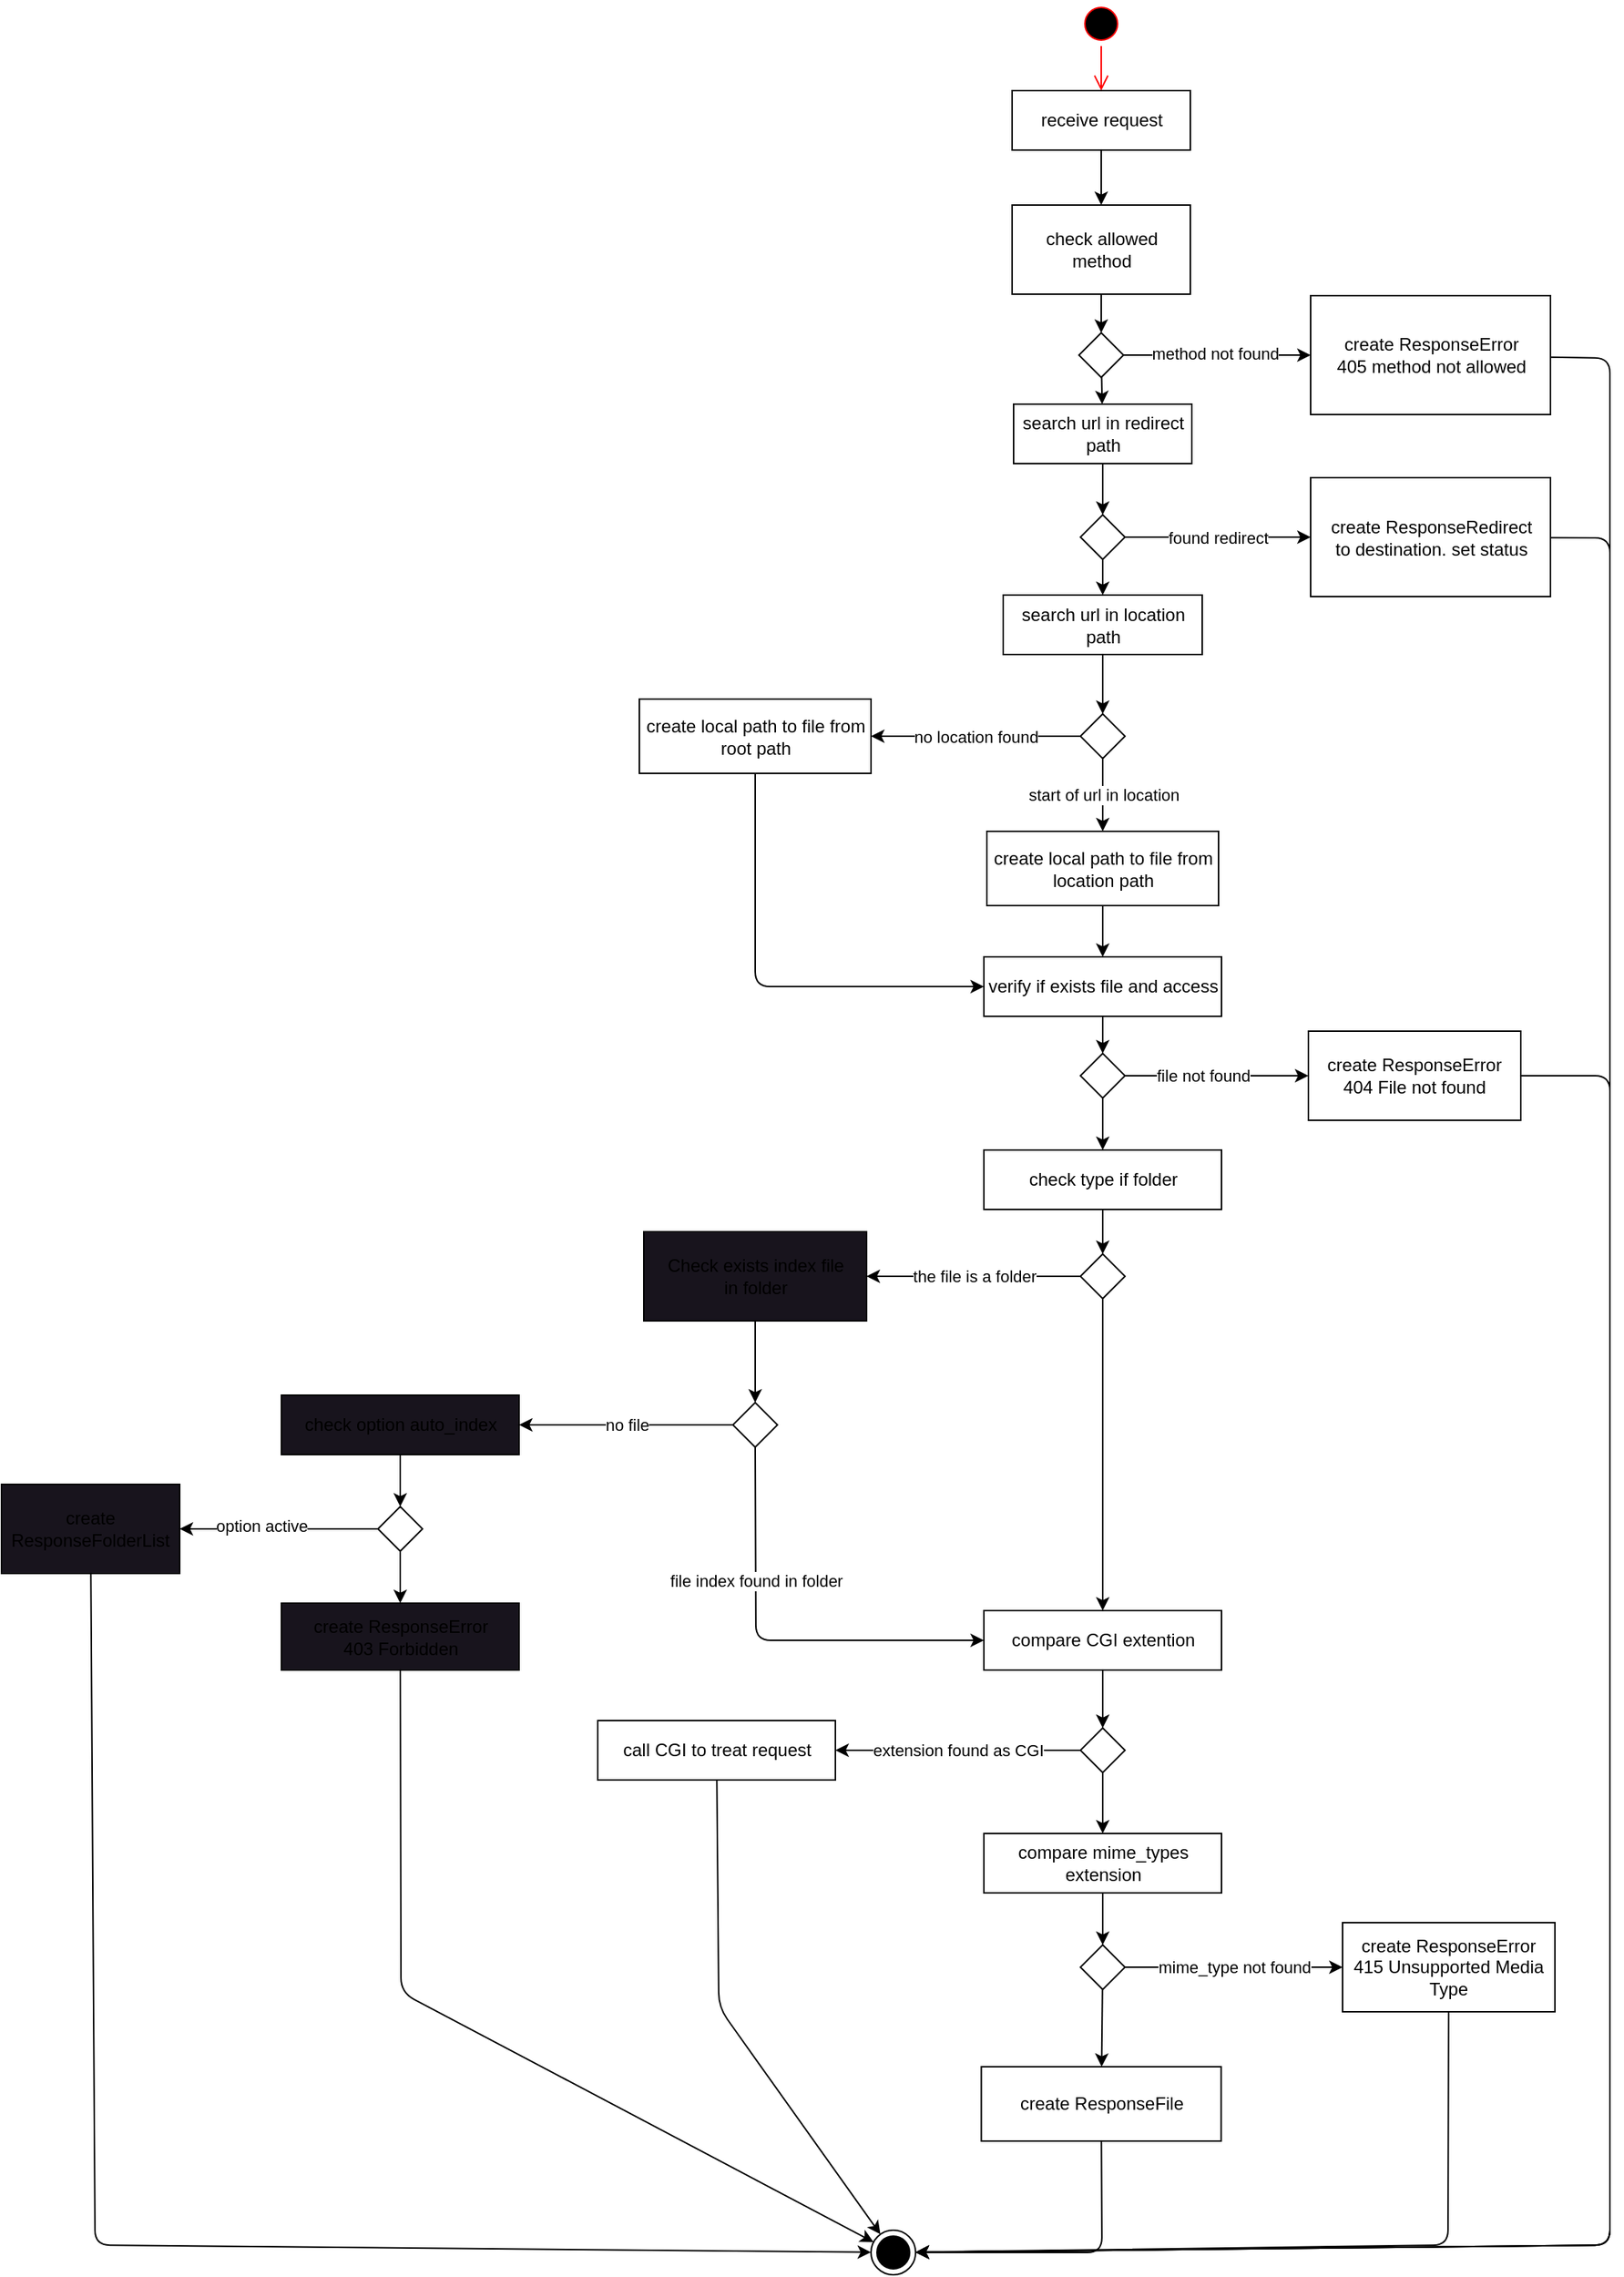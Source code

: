 <mxfile>
    <diagram id="RsohUjub6pIVCRzY0Ggi" name="Page-1">
        <mxGraphModel dx="1922" dy="719" grid="1" gridSize="10" guides="1" tooltips="1" connect="1" arrows="1" fold="1" page="1" pageScale="1" pageWidth="827" pageHeight="1169" math="0" shadow="0">
            <root>
                <mxCell id="0"/>
                <mxCell id="1" parent="0"/>
                <mxCell id="2" value="" style="ellipse;html=1;shape=startState;fillColor=#000000;strokeColor=#ff0000;" parent="1" vertex="1">
                    <mxGeometry x="312.5" y="30" width="30" height="30" as="geometry"/>
                </mxCell>
                <mxCell id="3" value="" style="edgeStyle=orthogonalEdgeStyle;html=1;verticalAlign=bottom;endArrow=open;endSize=8;strokeColor=#ff0000;" parent="1" source="2" edge="1" target="4">
                    <mxGeometry relative="1" as="geometry">
                        <mxPoint x="327.5" y="110" as="targetPoint"/>
                    </mxGeometry>
                </mxCell>
                <mxCell id="7" value="" style="edgeStyle=none;html=1;entryX=0.5;entryY=0;entryDx=0;entryDy=0;" edge="1" parent="1" source="4" target="25">
                    <mxGeometry relative="1" as="geometry">
                        <mxPoint x="328.5" y="177" as="targetPoint"/>
                    </mxGeometry>
                </mxCell>
                <mxCell id="4" value="receive request" style="rounded=0;whiteSpace=wrap;html=1;" vertex="1" parent="1">
                    <mxGeometry x="267.5" y="90" width="120" height="40" as="geometry"/>
                </mxCell>
                <mxCell id="9" value="found redirect" style="edgeStyle=none;html=1;" edge="1" parent="1" source="6" target="8">
                    <mxGeometry relative="1" as="geometry"/>
                </mxCell>
                <mxCell id="11" value="start of url in location" style="edgeStyle=none;html=1;" edge="1" parent="1" source="14" target="10">
                    <mxGeometry relative="1" as="geometry">
                        <mxPoint x="247.5" y="614.5" as="sourcePoint"/>
                    </mxGeometry>
                </mxCell>
                <mxCell id="13" value="" style="edgeStyle=none;html=1;" edge="1" parent="1" source="6" target="12">
                    <mxGeometry relative="1" as="geometry"/>
                </mxCell>
                <mxCell id="6" value="" style="rhombus;" vertex="1" parent="1">
                    <mxGeometry x="313.5" y="375.5" width="30" height="30" as="geometry"/>
                </mxCell>
                <mxCell id="87" value="" style="edgeStyle=none;html=1;" edge="1" parent="1" source="8" target="70">
                    <mxGeometry relative="1" as="geometry">
                        <mxPoint x="549.25" y="520.5" as="targetPoint"/>
                        <Array as="points">
                            <mxPoint x="670" y="391"/>
                            <mxPoint x="670" y="1540"/>
                        </Array>
                    </mxGeometry>
                </mxCell>
                <mxCell id="8" value="create ResponseRedirect&lt;br&gt;to destination. set status" style="rounded=0;whiteSpace=wrap;html=1;" vertex="1" parent="1">
                    <mxGeometry x="468.5" y="350.5" width="161.5" height="80" as="geometry"/>
                </mxCell>
                <mxCell id="43" value="" style="edgeStyle=none;html=1;" edge="1" parent="1" source="10" target="42">
                    <mxGeometry relative="1" as="geometry"/>
                </mxCell>
                <mxCell id="10" value="create local path to file from location path" style="rounded=0;whiteSpace=wrap;html=1;" vertex="1" parent="1">
                    <mxGeometry x="250.5" y="588.5" width="156" height="50" as="geometry"/>
                </mxCell>
                <mxCell id="15" value="" style="edgeStyle=none;html=1;" edge="1" parent="1" source="12" target="14">
                    <mxGeometry relative="1" as="geometry"/>
                </mxCell>
                <mxCell id="12" value="search url in location path" style="rounded=0;whiteSpace=wrap;html=1;" vertex="1" parent="1">
                    <mxGeometry x="261.5" y="429.5" width="134" height="40" as="geometry"/>
                </mxCell>
                <mxCell id="18" value="no location found" style="edgeStyle=none;html=1;" edge="1" parent="1" source="14" target="17">
                    <mxGeometry relative="1" as="geometry"/>
                </mxCell>
                <mxCell id="14" value="" style="rhombus;" vertex="1" parent="1">
                    <mxGeometry x="313.5" y="509.5" width="30" height="30" as="geometry"/>
                </mxCell>
                <mxCell id="17" value="create local path to file from root path" style="rounded=0;whiteSpace=wrap;html=1;" vertex="1" parent="1">
                    <mxGeometry x="16.5" y="499.5" width="156" height="50" as="geometry"/>
                </mxCell>
                <mxCell id="36" value="" style="edgeStyle=none;html=1;" edge="1" parent="1" source="19" target="32">
                    <mxGeometry relative="1" as="geometry"/>
                </mxCell>
                <mxCell id="19" value="compare CGI extention" style="rounded=0;whiteSpace=wrap;html=1;" vertex="1" parent="1">
                    <mxGeometry x="248.5" y="1113" width="160" height="40" as="geometry"/>
                </mxCell>
                <mxCell id="21" value="" style="edgeStyle=none;html=1;exitX=0.5;exitY=1;exitDx=0;exitDy=0;entryX=0;entryY=0.5;entryDx=0;entryDy=0;" edge="1" parent="1" source="17" target="42">
                    <mxGeometry relative="1" as="geometry">
                        <mxPoint x="338.955" y="669.5" as="sourcePoint"/>
                        <mxPoint x="228.5" y="717" as="targetPoint"/>
                        <Array as="points">
                            <mxPoint x="94.5" y="693"/>
                        </Array>
                    </mxGeometry>
                </mxCell>
                <mxCell id="23" value="" style="edgeStyle=none;html=1;entryX=0.5;entryY=0;entryDx=0;entryDy=0;" edge="1" parent="1" source="22" target="6">
                    <mxGeometry relative="1" as="geometry"/>
                </mxCell>
                <mxCell id="22" value="search url in redirect path" style="rounded=0;whiteSpace=wrap;html=1;" vertex="1" parent="1">
                    <mxGeometry x="268.5" y="301" width="120" height="40" as="geometry"/>
                </mxCell>
                <mxCell id="75" value="" style="edgeStyle=none;html=1;" edge="1" parent="1" source="24" target="70">
                    <mxGeometry relative="1" as="geometry">
                        <mxPoint x="68.5" y="1297" as="targetPoint"/>
                        <Array as="points">
                            <mxPoint x="70" y="1380"/>
                        </Array>
                    </mxGeometry>
                </mxCell>
                <mxCell id="24" value="call CGI to treat request" style="rounded=0;whiteSpace=wrap;html=1;" vertex="1" parent="1">
                    <mxGeometry x="-11.5" y="1187" width="160" height="40" as="geometry"/>
                </mxCell>
                <mxCell id="27" value="" style="edgeStyle=none;html=1;exitX=1;exitY=0.5;exitDx=0;exitDy=0;" edge="1" parent="1" source="28" target="26">
                    <mxGeometry relative="1" as="geometry">
                        <mxPoint x="378.5" y="253" as="sourcePoint"/>
                    </mxGeometry>
                </mxCell>
                <mxCell id="31" value="method not found" style="edgeLabel;html=1;align=center;verticalAlign=middle;resizable=0;points=[];" vertex="1" connectable="0" parent="27">
                    <mxGeometry x="-0.434" y="-3" relative="1" as="geometry">
                        <mxPoint x="26" y="-4" as="offset"/>
                    </mxGeometry>
                </mxCell>
                <mxCell id="29" value="" style="edgeStyle=none;html=1;" edge="1" parent="1" source="25" target="28">
                    <mxGeometry relative="1" as="geometry"/>
                </mxCell>
                <mxCell id="25" value="check allowed method" style="rounded=0;whiteSpace=wrap;html=1;" vertex="1" parent="1">
                    <mxGeometry x="267.5" y="167" width="120" height="60" as="geometry"/>
                </mxCell>
                <mxCell id="89" value="" style="edgeStyle=none;html=1;" edge="1" parent="1" source="26" target="70">
                    <mxGeometry relative="1" as="geometry">
                        <mxPoint x="730.75" y="268" as="targetPoint"/>
                        <Array as="points">
                            <mxPoint x="670" y="270"/>
                            <mxPoint x="670" y="1540"/>
                        </Array>
                    </mxGeometry>
                </mxCell>
                <mxCell id="26" value="create ResponseError&lt;br&gt;405 method not allowed" style="rounded=0;whiteSpace=wrap;html=1;" vertex="1" parent="1">
                    <mxGeometry x="468.5" y="228" width="161.5" height="80" as="geometry"/>
                </mxCell>
                <mxCell id="30" value="" style="edgeStyle=none;html=1;" edge="1" parent="1" source="28" target="22">
                    <mxGeometry relative="1" as="geometry"/>
                </mxCell>
                <mxCell id="28" value="" style="rhombus;" vertex="1" parent="1">
                    <mxGeometry x="312.5" y="253" width="30" height="30" as="geometry"/>
                </mxCell>
                <mxCell id="38" value="" style="edgeStyle=none;html=1;" edge="1" parent="1" source="32" target="37">
                    <mxGeometry relative="1" as="geometry"/>
                </mxCell>
                <mxCell id="32" value="" style="rhombus;" vertex="1" parent="1">
                    <mxGeometry x="313.5" y="1192" width="30" height="30" as="geometry"/>
                </mxCell>
                <mxCell id="33" value="extension found as CGI" style="edgeStyle=none;html=1;entryX=1;entryY=0.5;entryDx=0;entryDy=0;exitX=0;exitY=0.5;exitDx=0;exitDy=0;" edge="1" parent="1" source="32" target="24">
                    <mxGeometry relative="1" as="geometry">
                        <mxPoint x="322.5" y="959.5" as="sourcePoint"/>
                        <mxPoint x="181.5" y="959.5" as="targetPoint"/>
                    </mxGeometry>
                </mxCell>
                <mxCell id="71" value="" style="edgeStyle=none;html=1;" edge="1" parent="1" source="37" target="40">
                    <mxGeometry relative="1" as="geometry"/>
                </mxCell>
                <mxCell id="37" value="compare mime_types extension" style="rounded=0;whiteSpace=wrap;html=1;" vertex="1" parent="1">
                    <mxGeometry x="248.5" y="1263" width="160" height="40" as="geometry"/>
                </mxCell>
                <mxCell id="85" value="" style="edgeStyle=none;html=1;" edge="1" parent="1" source="39" target="70">
                    <mxGeometry relative="1" as="geometry">
                        <mxPoint x="561.5" y="1463" as="targetPoint"/>
                        <Array as="points">
                            <mxPoint x="561" y="1540"/>
                        </Array>
                    </mxGeometry>
                </mxCell>
                <mxCell id="39" value="create ResponseError&lt;br&gt;415 Unsupported Media Type" style="rounded=0;whiteSpace=wrap;html=1;" vertex="1" parent="1">
                    <mxGeometry x="490" y="1323" width="143" height="60" as="geometry"/>
                </mxCell>
                <mxCell id="41" value="mime_type not found" style="edgeStyle=none;html=1;" edge="1" parent="1" source="40" target="39">
                    <mxGeometry relative="1" as="geometry"/>
                </mxCell>
                <mxCell id="73" value="" style="edgeStyle=none;html=1;" edge="1" parent="1" source="40" target="72">
                    <mxGeometry relative="1" as="geometry"/>
                </mxCell>
                <mxCell id="40" value="" style="rhombus;" vertex="1" parent="1">
                    <mxGeometry x="313.5" y="1338" width="30" height="30" as="geometry"/>
                </mxCell>
                <mxCell id="46" value="" style="edgeStyle=none;html=1;" edge="1" parent="1" source="42" target="45">
                    <mxGeometry relative="1" as="geometry"/>
                </mxCell>
                <mxCell id="48" value="" style="edgeStyle=none;html=1;exitX=1;exitY=0.5;exitDx=0;exitDy=0;" edge="1" parent="1" source="45" target="47">
                    <mxGeometry relative="1" as="geometry"/>
                </mxCell>
                <mxCell id="49" value="file not found" style="edgeLabel;html=1;align=center;verticalAlign=middle;resizable=0;points=[];" vertex="1" connectable="0" parent="48">
                    <mxGeometry x="-0.428" relative="1" as="geometry">
                        <mxPoint x="17" as="offset"/>
                    </mxGeometry>
                </mxCell>
                <mxCell id="42" value="verify if exists file and access" style="rounded=0;whiteSpace=wrap;html=1;" vertex="1" parent="1">
                    <mxGeometry x="248.5" y="673" width="160" height="40" as="geometry"/>
                </mxCell>
                <mxCell id="51" value="" style="edgeStyle=none;html=1;" edge="1" parent="1" source="45" target="50">
                    <mxGeometry relative="1" as="geometry"/>
                </mxCell>
                <mxCell id="45" value="" style="rhombus;" vertex="1" parent="1">
                    <mxGeometry x="313.5" y="738" width="30" height="30" as="geometry"/>
                </mxCell>
                <mxCell id="83" value="" style="edgeStyle=none;html=1;" edge="1" parent="1" source="47" target="70">
                    <mxGeometry relative="1" as="geometry">
                        <mxPoint x="538.5" y="863" as="targetPoint"/>
                        <Array as="points">
                            <mxPoint x="670" y="753"/>
                            <mxPoint x="670" y="1540"/>
                        </Array>
                    </mxGeometry>
                </mxCell>
                <mxCell id="47" value="create ResponseError&lt;br&gt;404 File not found" style="rounded=0;whiteSpace=wrap;html=1;" vertex="1" parent="1">
                    <mxGeometry x="467" y="723" width="143" height="60" as="geometry"/>
                </mxCell>
                <mxCell id="53" value="" style="edgeStyle=none;html=1;" edge="1" parent="1" source="50" target="52">
                    <mxGeometry relative="1" as="geometry"/>
                </mxCell>
                <mxCell id="50" value="check type if folder" style="rounded=0;whiteSpace=wrap;html=1;" vertex="1" parent="1">
                    <mxGeometry x="248.5" y="803" width="160" height="40" as="geometry"/>
                </mxCell>
                <mxCell id="55" value="the file is a folder" style="edgeStyle=none;html=1;" edge="1" parent="1" source="52" target="54">
                    <mxGeometry relative="1" as="geometry"/>
                </mxCell>
                <mxCell id="57" value="" style="edgeStyle=none;html=1;entryX=0.5;entryY=0;entryDx=0;entryDy=0;" edge="1" parent="1" source="52" target="19">
                    <mxGeometry relative="1" as="geometry"/>
                </mxCell>
                <mxCell id="52" value="" style="rhombus;" vertex="1" parent="1">
                    <mxGeometry x="313.5" y="873" width="30" height="30" as="geometry"/>
                </mxCell>
                <mxCell id="61" value="file index found in folder" style="edgeStyle=none;html=1;exitX=0.5;exitY=1;exitDx=0;exitDy=0;" edge="1" parent="1" source="62" target="19">
                    <mxGeometry x="-0.365" relative="1" as="geometry">
                        <mxPoint x="95" y="1073" as="sourcePoint"/>
                        <mxPoint x="94.5" y="998" as="targetPoint"/>
                        <Array as="points">
                            <mxPoint x="95" y="1133"/>
                        </Array>
                        <mxPoint as="offset"/>
                    </mxGeometry>
                </mxCell>
                <mxCell id="63" value="" style="edgeStyle=none;html=1;" edge="1" parent="1" source="54" target="62">
                    <mxGeometry relative="1" as="geometry"/>
                </mxCell>
                <mxCell id="54" value="Check exists index file&lt;br&gt;in folder" style="whiteSpace=wrap;html=1;fillColor=rgb(24, 20, 29);" vertex="1" parent="1">
                    <mxGeometry x="19.5" y="858" width="150" height="60" as="geometry"/>
                </mxCell>
                <mxCell id="59" value="" style="edgeStyle=none;html=1;" edge="1" parent="1" source="56" target="58">
                    <mxGeometry relative="1" as="geometry"/>
                </mxCell>
                <mxCell id="56" value="check option auto_index" style="whiteSpace=wrap;html=1;fillColor=rgb(24, 20, 29);" vertex="1" parent="1">
                    <mxGeometry x="-224.5" y="968" width="160" height="40" as="geometry"/>
                </mxCell>
                <mxCell id="66" value="" style="edgeStyle=none;html=1;" edge="1" parent="1" source="58" target="65">
                    <mxGeometry relative="1" as="geometry"/>
                </mxCell>
                <mxCell id="67" value="option active" style="edgeLabel;html=1;align=center;verticalAlign=middle;resizable=0;points=[];" vertex="1" connectable="0" parent="66">
                    <mxGeometry x="0.18" y="-2" relative="1" as="geometry">
                        <mxPoint as="offset"/>
                    </mxGeometry>
                </mxCell>
                <mxCell id="69" value="" style="edgeStyle=none;html=1;" edge="1" parent="1" source="58" target="68">
                    <mxGeometry relative="1" as="geometry"/>
                </mxCell>
                <mxCell id="58" value="" style="rhombus;" vertex="1" parent="1">
                    <mxGeometry x="-159.5" y="1043" width="30" height="30" as="geometry"/>
                </mxCell>
                <mxCell id="64" value="no file" style="edgeStyle=none;html=1;" edge="1" parent="1" source="62" target="56">
                    <mxGeometry relative="1" as="geometry"/>
                </mxCell>
                <mxCell id="62" value="" style="rhombus;" vertex="1" parent="1">
                    <mxGeometry x="79.5" y="973" width="30" height="30" as="geometry"/>
                </mxCell>
                <mxCell id="79" value="" style="edgeStyle=none;html=1;" edge="1" parent="1" source="65" target="70">
                    <mxGeometry relative="1" as="geometry">
                        <mxPoint x="-300" y="1168" as="targetPoint"/>
                        <Array as="points">
                            <mxPoint x="-350" y="1540"/>
                        </Array>
                    </mxGeometry>
                </mxCell>
                <mxCell id="65" value="create ResponseFolderList" style="whiteSpace=wrap;html=1;fillColor=rgb(24, 20, 29);" vertex="1" parent="1">
                    <mxGeometry x="-413" y="1028" width="120" height="60" as="geometry"/>
                </mxCell>
                <mxCell id="77" value="" style="edgeStyle=none;html=1;" edge="1" parent="1" source="68" target="70">
                    <mxGeometry relative="1" as="geometry">
                        <mxPoint x="-91.5" y="1225.5" as="targetPoint"/>
                        <Array as="points">
                            <mxPoint x="-144" y="1370"/>
                        </Array>
                    </mxGeometry>
                </mxCell>
                <mxCell id="68" value="create ResponseError&lt;br&gt;403 Forbidden" style="whiteSpace=wrap;html=1;fillColor=rgb(24, 20, 29);" vertex="1" parent="1">
                    <mxGeometry x="-224.5" y="1108" width="160" height="45" as="geometry"/>
                </mxCell>
                <mxCell id="70" value="" style="ellipse;html=1;shape=endState;fillColor=strokeColor;" vertex="1" parent="1">
                    <mxGeometry x="172.5" y="1530" width="30" height="30" as="geometry"/>
                </mxCell>
                <mxCell id="81" value="" style="edgeStyle=none;html=1;" edge="1" parent="1" source="72" target="70">
                    <mxGeometry relative="1" as="geometry">
                        <mxPoint x="327.5" y="1545" as="targetPoint"/>
                        <Array as="points">
                            <mxPoint x="328" y="1545"/>
                        </Array>
                    </mxGeometry>
                </mxCell>
                <mxCell id="72" value="create ResponseFile" style="rounded=0;whiteSpace=wrap;html=1;" vertex="1" parent="1">
                    <mxGeometry x="246.75" y="1420" width="161.5" height="50" as="geometry"/>
                </mxCell>
            </root>
        </mxGraphModel>
    </diagram>
</mxfile>